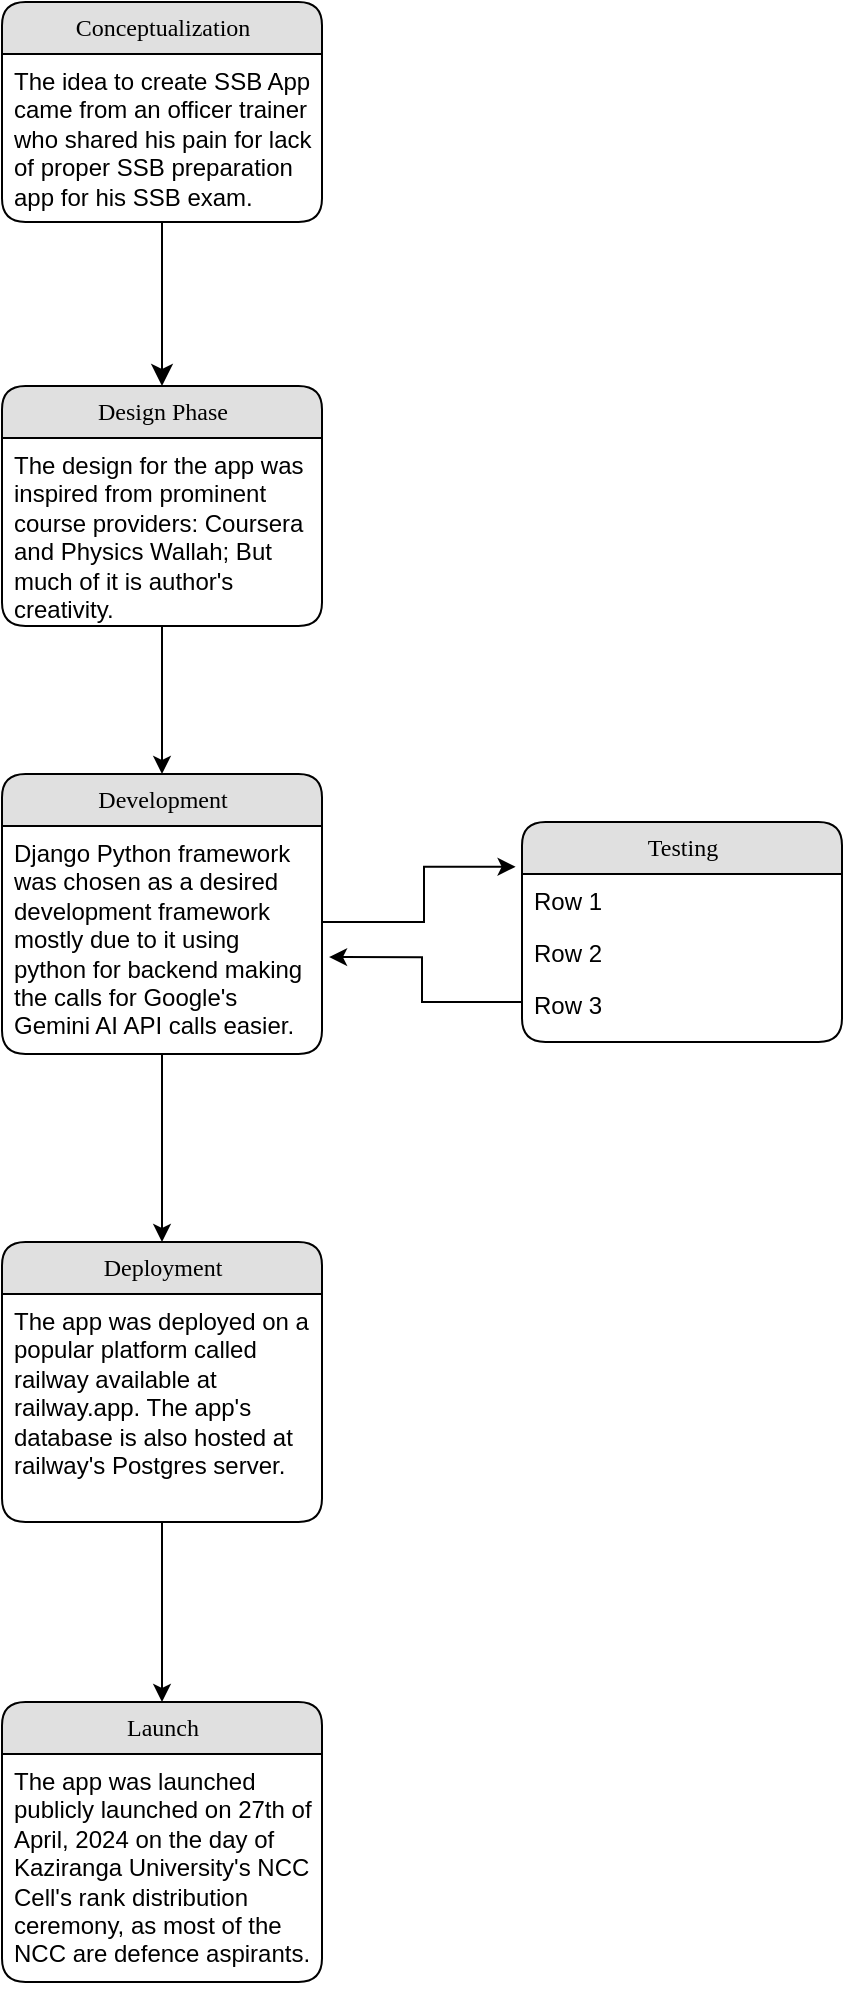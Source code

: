 <mxfile version="24.1.0" type="github">
  <diagram name="Page-1" id="b520641d-4fe3-3701-9064-5fc419738815">
    <mxGraphModel dx="2625" dy="1423" grid="1" gridSize="10" guides="1" tooltips="1" connect="1" arrows="1" fold="1" page="1" pageScale="1" pageWidth="400" pageHeight="1100" background="none" math="0" shadow="0">
      <root>
        <mxCell id="0" />
        <mxCell id="1" parent="0" />
        <mxCell id="21ea969265ad0168-6" value="Conceptualization" style="swimlane;html=1;fontStyle=0;childLayout=stackLayout;horizontal=1;startSize=26;fillColor=#e0e0e0;horizontalStack=0;resizeParent=1;resizeLast=0;collapsible=1;marginBottom=0;swimlaneFillColor=#ffffff;align=center;rounded=1;shadow=0;comic=0;labelBackgroundColor=none;strokeWidth=1;fontFamily=Verdana;fontSize=12" parent="1" vertex="1">
          <mxGeometry x="320" y="60" width="160" height="110" as="geometry" />
        </mxCell>
        <mxCell id="21ea969265ad0168-7" value="The idea to create SSB App came from an officer trainer who shared his pain for lack of proper SSB preparation app for his SSB exam.&amp;nbsp;" style="text;html=1;strokeColor=none;fillColor=none;spacingLeft=4;spacingRight=4;whiteSpace=wrap;overflow=hidden;rotatable=0;points=[[0,0.5],[1,0.5]];portConstraint=eastwest;" parent="21ea969265ad0168-6" vertex="1">
          <mxGeometry y="26" width="160" height="84" as="geometry" />
        </mxCell>
        <mxCell id="FG-sQM-6yfMl1S1LQK5w-43" style="edgeStyle=orthogonalEdgeStyle;rounded=0;orthogonalLoop=1;jettySize=auto;html=1;entryX=0.5;entryY=0;entryDx=0;entryDy=0;" edge="1" parent="1" source="21ea969265ad0168-14" target="21ea969265ad0168-18">
          <mxGeometry relative="1" as="geometry" />
        </mxCell>
        <mxCell id="21ea969265ad0168-14" value="Design Phase" style="swimlane;html=1;fontStyle=0;childLayout=stackLayout;horizontal=1;startSize=26;fillColor=#e0e0e0;horizontalStack=0;resizeParent=1;resizeLast=0;collapsible=1;marginBottom=0;swimlaneFillColor=#ffffff;align=center;rounded=1;shadow=0;comic=0;labelBackgroundColor=none;strokeWidth=1;fontFamily=Verdana;fontSize=12" parent="1" vertex="1">
          <mxGeometry x="320" y="252" width="160" height="120" as="geometry" />
        </mxCell>
        <mxCell id="21ea969265ad0168-15" value="The design for the app was inspired from prominent course providers: Coursera and Physics Wallah; But much of it is author&#39;s creativity." style="text;html=1;strokeColor=none;fillColor=none;spacingLeft=4;spacingRight=4;whiteSpace=wrap;overflow=hidden;rotatable=0;points=[[0,0.5],[1,0.5]];portConstraint=eastwest;" parent="21ea969265ad0168-14" vertex="1">
          <mxGeometry y="26" width="160" height="94" as="geometry" />
        </mxCell>
        <mxCell id="FG-sQM-6yfMl1S1LQK5w-27" style="edgeStyle=orthogonalEdgeStyle;rounded=0;orthogonalLoop=1;jettySize=auto;html=1;entryX=0.5;entryY=0;entryDx=0;entryDy=0;" edge="1" parent="1" source="21ea969265ad0168-18" target="FG-sQM-6yfMl1S1LQK5w-20">
          <mxGeometry relative="1" as="geometry" />
        </mxCell>
        <mxCell id="21ea969265ad0168-18" value="Development" style="swimlane;html=1;fontStyle=0;childLayout=stackLayout;horizontal=1;startSize=26;fillColor=#e0e0e0;horizontalStack=0;resizeParent=1;resizeLast=0;collapsible=1;marginBottom=0;swimlaneFillColor=#ffffff;align=center;rounded=1;shadow=0;comic=0;labelBackgroundColor=none;strokeWidth=1;fontFamily=Verdana;fontSize=12" parent="1" vertex="1">
          <mxGeometry x="320" y="446" width="160" height="140" as="geometry" />
        </mxCell>
        <mxCell id="21ea969265ad0168-19" value="Django Python framework was chosen as a desired development framework mostly due to it using python for backend making the calls for Google&#39;s Gemini AI API calls easier.&amp;nbsp;" style="text;html=1;strokeColor=none;fillColor=none;spacingLeft=4;spacingRight=4;whiteSpace=wrap;overflow=hidden;rotatable=0;points=[[0,0.5],[1,0.5]];portConstraint=eastwest;" parent="21ea969265ad0168-18" vertex="1">
          <mxGeometry y="26" width="160" height="114" as="geometry" />
        </mxCell>
        <mxCell id="21ea969265ad0168-36" style="edgeStyle=orthogonalEdgeStyle;html=1;labelBackgroundColor=none;startFill=0;startSize=8;endFill=1;endSize=8;fontFamily=Verdana;fontSize=12;" parent="1" source="21ea969265ad0168-6" target="21ea969265ad0168-14" edge="1">
          <mxGeometry relative="1" as="geometry" />
        </mxCell>
        <mxCell id="FG-sQM-6yfMl1S1LQK5w-16" value="Testing" style="swimlane;html=1;fontStyle=0;childLayout=stackLayout;horizontal=1;startSize=26;fillColor=#e0e0e0;horizontalStack=0;resizeParent=1;resizeLast=0;collapsible=1;marginBottom=0;swimlaneFillColor=#ffffff;align=center;rounded=1;shadow=0;comic=0;labelBackgroundColor=none;strokeWidth=1;fontFamily=Verdana;fontSize=12" vertex="1" parent="1">
          <mxGeometry x="580" y="470" width="160" height="110" as="geometry" />
        </mxCell>
        <mxCell id="FG-sQM-6yfMl1S1LQK5w-17" value="Row 1" style="text;html=1;strokeColor=none;fillColor=none;spacingLeft=4;spacingRight=4;whiteSpace=wrap;overflow=hidden;rotatable=0;points=[[0,0.5],[1,0.5]];portConstraint=eastwest;" vertex="1" parent="FG-sQM-6yfMl1S1LQK5w-16">
          <mxGeometry y="26" width="160" height="26" as="geometry" />
        </mxCell>
        <mxCell id="FG-sQM-6yfMl1S1LQK5w-18" value="Row 2" style="text;html=1;strokeColor=none;fillColor=none;spacingLeft=4;spacingRight=4;whiteSpace=wrap;overflow=hidden;rotatable=0;points=[[0,0.5],[1,0.5]];portConstraint=eastwest;" vertex="1" parent="FG-sQM-6yfMl1S1LQK5w-16">
          <mxGeometry y="52" width="160" height="26" as="geometry" />
        </mxCell>
        <mxCell id="FG-sQM-6yfMl1S1LQK5w-19" value="Row 3" style="text;html=1;strokeColor=none;fillColor=none;spacingLeft=4;spacingRight=4;whiteSpace=wrap;overflow=hidden;rotatable=0;points=[[0,0.5],[1,0.5]];portConstraint=eastwest;" vertex="1" parent="FG-sQM-6yfMl1S1LQK5w-16">
          <mxGeometry y="78" width="160" height="26" as="geometry" />
        </mxCell>
        <mxCell id="FG-sQM-6yfMl1S1LQK5w-35" style="edgeStyle=orthogonalEdgeStyle;rounded=0;orthogonalLoop=1;jettySize=auto;html=1;exitX=0.5;exitY=1;exitDx=0;exitDy=0;entryX=0.5;entryY=0;entryDx=0;entryDy=0;" edge="1" parent="1" source="FG-sQM-6yfMl1S1LQK5w-20" target="FG-sQM-6yfMl1S1LQK5w-29">
          <mxGeometry relative="1" as="geometry" />
        </mxCell>
        <mxCell id="FG-sQM-6yfMl1S1LQK5w-20" value="Deployment" style="swimlane;html=1;fontStyle=0;childLayout=stackLayout;horizontal=1;startSize=26;fillColor=#e0e0e0;horizontalStack=0;resizeParent=1;resizeLast=0;collapsible=1;marginBottom=0;swimlaneFillColor=#ffffff;align=center;rounded=1;shadow=0;comic=0;labelBackgroundColor=none;strokeWidth=1;fontFamily=Verdana;fontSize=12" vertex="1" parent="1">
          <mxGeometry x="320" y="680" width="160" height="140" as="geometry" />
        </mxCell>
        <mxCell id="FG-sQM-6yfMl1S1LQK5w-21" value="The app was deployed on a popular platform called railway available at railway.app. The app&#39;s database is also hosted at railway&#39;s Postgres server." style="text;html=1;strokeColor=none;fillColor=none;spacingLeft=4;spacingRight=4;whiteSpace=wrap;overflow=hidden;rotatable=0;points=[[0,0.5],[1,0.5]];portConstraint=eastwest;" vertex="1" parent="FG-sQM-6yfMl1S1LQK5w-20">
          <mxGeometry y="26" width="160" height="114" as="geometry" />
        </mxCell>
        <mxCell id="FG-sQM-6yfMl1S1LQK5w-29" value="Launch" style="swimlane;html=1;fontStyle=0;childLayout=stackLayout;horizontal=1;startSize=26;fillColor=#e0e0e0;horizontalStack=0;resizeParent=1;resizeLast=0;collapsible=1;marginBottom=0;swimlaneFillColor=#ffffff;align=center;rounded=1;shadow=0;comic=0;labelBackgroundColor=none;strokeWidth=1;fontFamily=Verdana;fontSize=12" vertex="1" parent="1">
          <mxGeometry x="320" y="910" width="160" height="140" as="geometry" />
        </mxCell>
        <mxCell id="FG-sQM-6yfMl1S1LQK5w-30" value="The app was launched publicly launched on 27th of April, 2024 on the day of Kaziranga University&#39;s NCC Cell&#39;s rank distribution ceremony, as most of the NCC are defence aspirants." style="text;html=1;strokeColor=none;fillColor=none;spacingLeft=4;spacingRight=4;whiteSpace=wrap;overflow=hidden;rotatable=0;points=[[0,0.5],[1,0.5]];portConstraint=eastwest;" vertex="1" parent="FG-sQM-6yfMl1S1LQK5w-29">
          <mxGeometry y="26" width="160" height="114" as="geometry" />
        </mxCell>
        <mxCell id="FG-sQM-6yfMl1S1LQK5w-40" style="edgeStyle=orthogonalEdgeStyle;rounded=0;orthogonalLoop=1;jettySize=auto;html=1;exitX=1;exitY=0.5;exitDx=0;exitDy=0;entryX=-0.02;entryY=-0.138;entryDx=0;entryDy=0;entryPerimeter=0;" edge="1" parent="1" target="FG-sQM-6yfMl1S1LQK5w-17">
          <mxGeometry relative="1" as="geometry">
            <mxPoint x="480" y="511" as="sourcePoint" />
            <Array as="points">
              <mxPoint x="480" y="520" />
              <mxPoint x="531" y="520" />
              <mxPoint x="531" y="492" />
            </Array>
          </mxGeometry>
        </mxCell>
        <mxCell id="FG-sQM-6yfMl1S1LQK5w-44" style="edgeStyle=orthogonalEdgeStyle;rounded=0;orthogonalLoop=1;jettySize=auto;html=1;entryX=1.022;entryY=0.575;entryDx=0;entryDy=0;entryPerimeter=0;" edge="1" parent="1" source="FG-sQM-6yfMl1S1LQK5w-19" target="21ea969265ad0168-19">
          <mxGeometry relative="1" as="geometry">
            <Array as="points">
              <mxPoint x="530" y="560" />
              <mxPoint x="530" y="538" />
            </Array>
          </mxGeometry>
        </mxCell>
      </root>
    </mxGraphModel>
  </diagram>
</mxfile>
